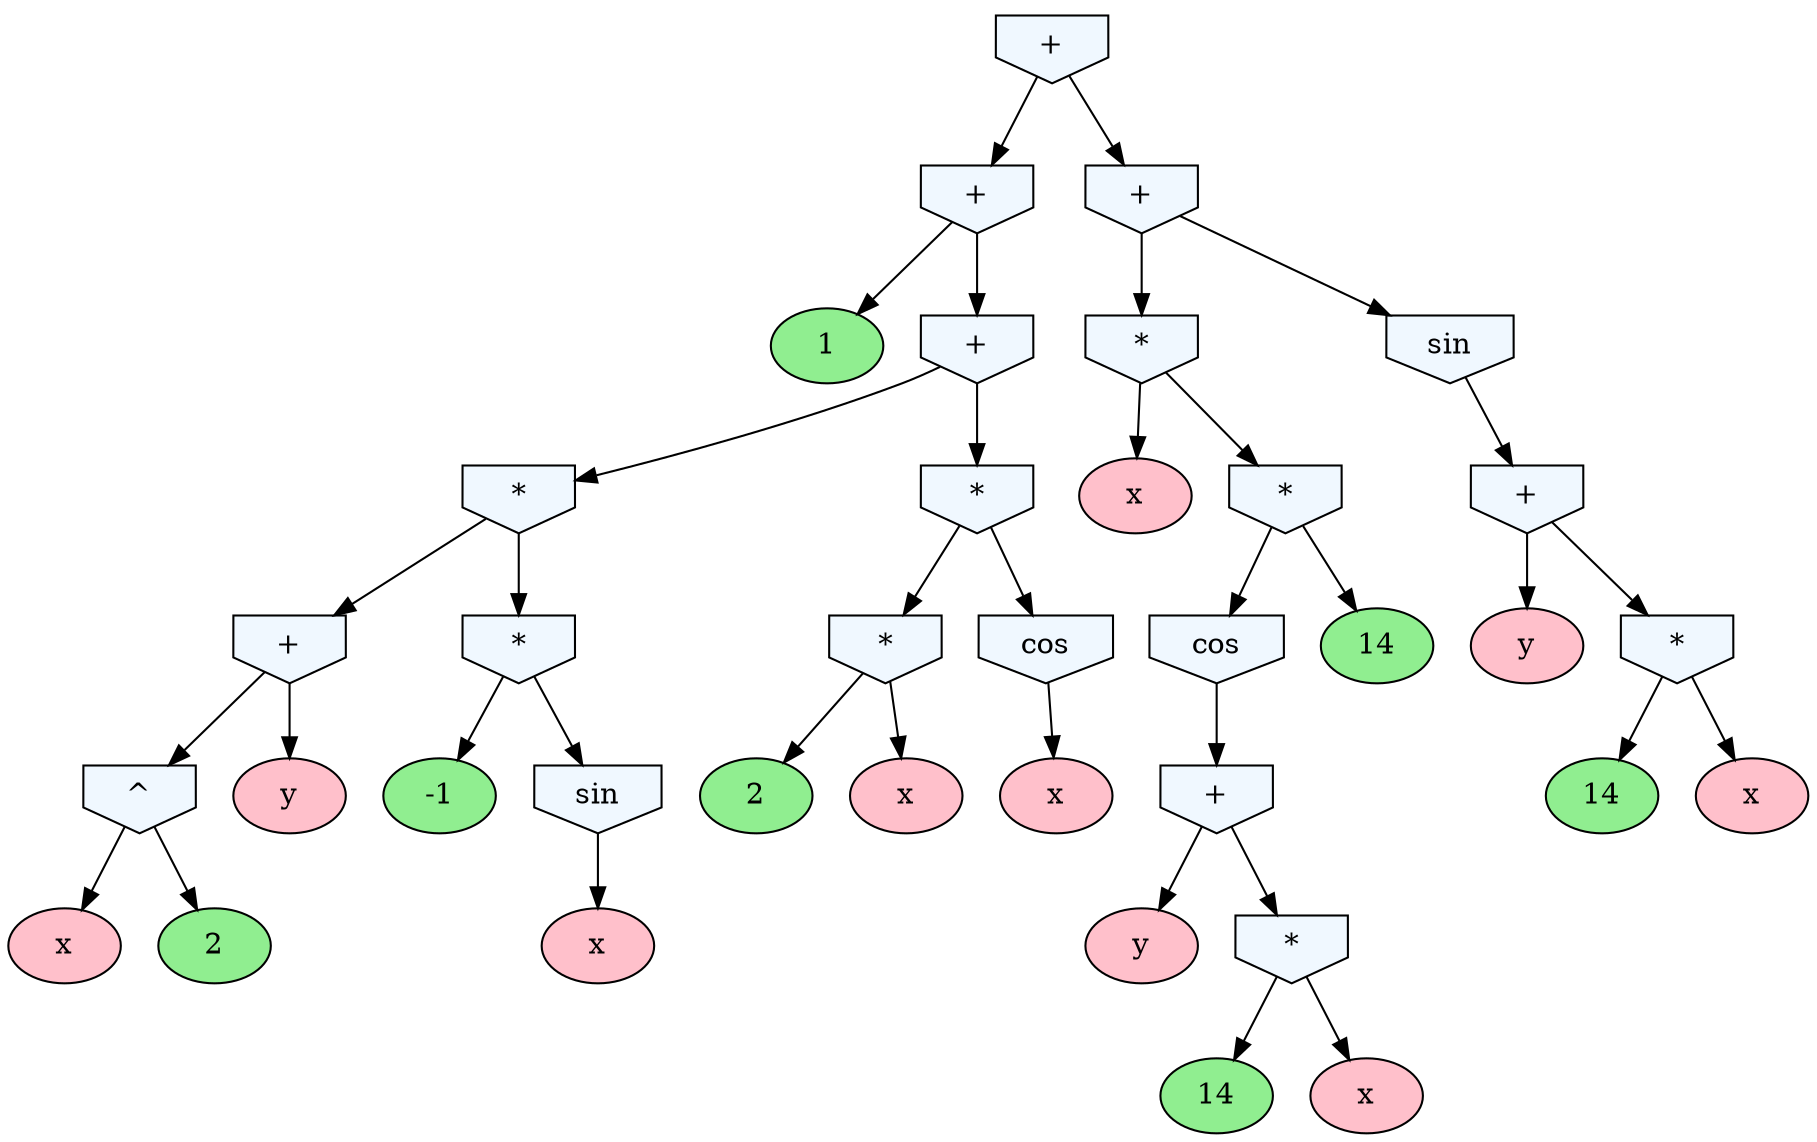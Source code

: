 digraph expr{
node0x7fba20704cb0[label="+" shape=invhouse fillcolor=aliceblue style=filled]
node0x7fba20704cb0->node0x7fba20704770
node0x7fba20704770[label="+" shape=invhouse fillcolor=aliceblue style=filled]
node0x7fba20704770->node0x7fba20704080
node0x7fba20704080[label="1" fillcolor=lightgreen style=filled]
node0x7fba20704770->node0x7fba20704740
node0x7fba20704740[label="+" shape=invhouse fillcolor=aliceblue style=filled]
node0x7fba20704740->node0x7fba207042c0
node0x7fba207042c0[label="*" shape=invhouse fillcolor=aliceblue style=filled]
node0x7fba207042c0->node0x7fba207040b0
node0x7fba207040b0[label="+" shape=invhouse fillcolor=aliceblue style=filled]
node0x7fba207040b0->node0x7fba207040e0
node0x7fba207040e0[label="^" shape=invhouse fillcolor=aliceblue style=filled]
node0x7fba207040e0->node0x7fba20704110
node0x7fba20704110[label="x" fillcolor=pink style=filled]
node0x7fba207040e0->node0x7fba20704140
node0x7fba20704140[label="2" fillcolor=lightgreen style=filled]
node0x7fba207040b0->node0x7fba20704170
node0x7fba20704170[label="y" fillcolor=pink style=filled]
node0x7fba207042c0->node0x7fba20704290
node0x7fba20704290[label="*" shape=invhouse fillcolor=aliceblue style=filled]
node0x7fba20704290->node0x7fba207041a0
node0x7fba207041a0[label="-1" fillcolor=lightgreen style=filled]
node0x7fba20704290->node0x7fba20704200
node0x7fba20704200[label="sin" shape=invhouse fillcolor=aliceblue style=filled]
node0x7fba20704200->node0x7fba207041d0
node0x7fba207041d0[label="x" fillcolor=pink style=filled]
node0x7fba20704740->node0x7fba20704710
node0x7fba20704710[label="*" shape=invhouse fillcolor=aliceblue style=filled]
node0x7fba20704710->node0x7fba20704410
node0x7fba20704410[label="*" shape=invhouse fillcolor=aliceblue style=filled]
node0x7fba20704410->node0x7fba207042f0
node0x7fba207042f0[label="2" fillcolor=lightgreen style=filled]
node0x7fba20704410->node0x7fba20704320
node0x7fba20704320[label="x" fillcolor=pink style=filled]
node0x7fba20704710->node0x7fba207046b0
node0x7fba207046b0[label="cos" shape=invhouse fillcolor=aliceblue style=filled]
node0x7fba207046b0->node0x7fba207046e0
node0x7fba207046e0[label="x" fillcolor=pink style=filled]
node0x7fba20704cb0->node0x7fba20704c80
node0x7fba20704c80[label="+" shape=invhouse fillcolor=aliceblue style=filled]
node0x7fba20704c80->node0x7fba20704ad0
node0x7fba20704ad0[label="*" shape=invhouse fillcolor=aliceblue style=filled]
node0x7fba20704ad0->node0x7fba207047a0
node0x7fba207047a0[label="x" fillcolor=pink style=filled]
node0x7fba20704ad0->node0x7fba20704aa0
node0x7fba20704aa0[label="*" shape=invhouse fillcolor=aliceblue style=filled]
node0x7fba20704aa0->node0x7fba207048c0
node0x7fba207048c0[label="cos" shape=invhouse fillcolor=aliceblue style=filled]
node0x7fba207048c0->node0x7fba207047d0
node0x7fba207047d0[label="+" shape=invhouse fillcolor=aliceblue style=filled]
node0x7fba207047d0->node0x7fba20704800
node0x7fba20704800[label="y" fillcolor=pink style=filled]
node0x7fba207047d0->node0x7fba20704830
node0x7fba20704830[label="*" shape=invhouse fillcolor=aliceblue style=filled]
node0x7fba20704830->node0x7fba20704860
node0x7fba20704860[label="14" fillcolor=lightgreen style=filled]
node0x7fba20704830->node0x7fba20704890
node0x7fba20704890[label="x" fillcolor=pink style=filled]
node0x7fba20704aa0->node0x7fba20704980
node0x7fba20704980[label="14" fillcolor=lightgreen style=filled]
node0x7fba20704c80->node0x7fba20704b30
node0x7fba20704b30[label="sin" shape=invhouse fillcolor=aliceblue style=filled]
node0x7fba20704b30->node0x7fba20704b60
node0x7fba20704b60[label="+" shape=invhouse fillcolor=aliceblue style=filled]
node0x7fba20704b60->node0x7fba20704b90
node0x7fba20704b90[label="y" fillcolor=pink style=filled]
node0x7fba20704b60->node0x7fba20704bc0
node0x7fba20704bc0[label="*" shape=invhouse fillcolor=aliceblue style=filled]
node0x7fba20704bc0->node0x7fba20704bf0
node0x7fba20704bf0[label="14" fillcolor=lightgreen style=filled]
node0x7fba20704bc0->node0x7fba20704c20
node0x7fba20704c20[label="x" fillcolor=pink style=filled]
}

